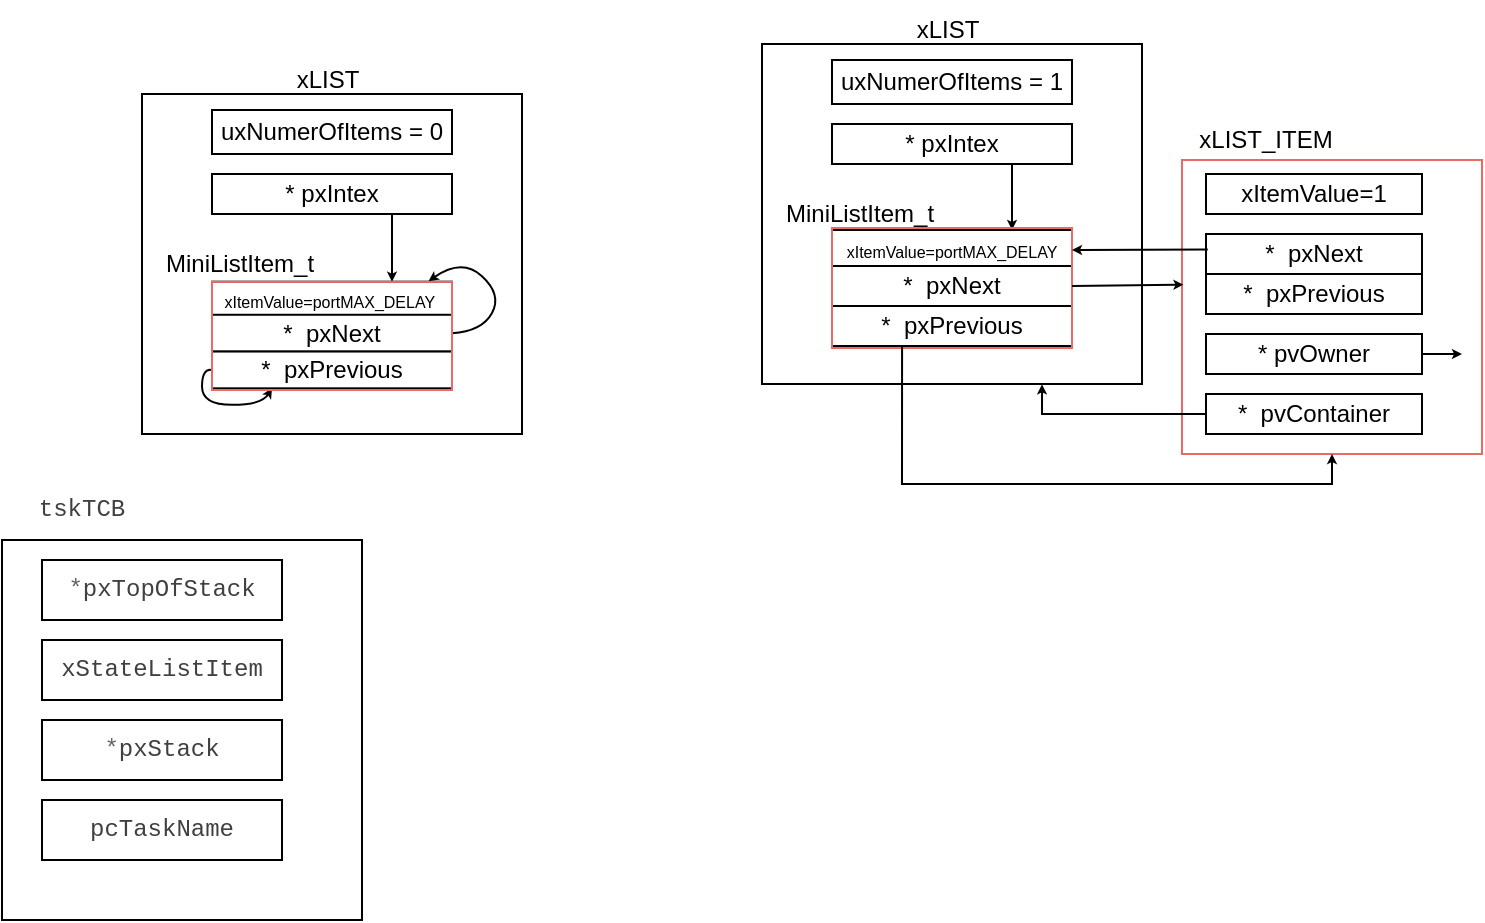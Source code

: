 <mxfile version="24.0.4" type="device">
  <diagram name="第 1 页" id="mxq4TBprBlyjqkpHflmD">
    <mxGraphModel dx="1185" dy="688" grid="1" gridSize="10" guides="1" tooltips="1" connect="1" arrows="1" fold="1" page="1" pageScale="1" pageWidth="827" pageHeight="1169" math="0" shadow="0">
      <root>
        <mxCell id="0" />
        <mxCell id="1" parent="0" />
        <mxCell id="mA-yETejkcplVEVs_X01-1" value="" style="group" vertex="1" connectable="0" parent="1">
          <mxGeometry x="110" y="35" width="190" height="192" as="geometry" />
        </mxCell>
        <mxCell id="mA-yETejkcplVEVs_X01-2" value="&lt;div&gt;&lt;span style=&quot;background-color: initial;&quot;&gt;&amp;nbsp; &lt;br&gt;&amp;nbsp; &amp;nbsp;MiniListItem_t&lt;/span&gt;&lt;br&gt;&lt;/div&gt;&lt;div&gt;&lt;br&gt;&lt;/div&gt;" style="rounded=0;whiteSpace=wrap;html=1;align=left;container=0;" vertex="1" parent="mA-yETejkcplVEVs_X01-1">
          <mxGeometry y="22" width="190" height="170" as="geometry" />
        </mxCell>
        <mxCell id="mA-yETejkcplVEVs_X01-3" value="&lt;span style=&quot;text-align: left;&quot;&gt;xLIST&lt;/span&gt;" style="text;html=1;align=center;verticalAlign=middle;whiteSpace=wrap;rounded=0;container=0;" vertex="1" parent="mA-yETejkcplVEVs_X01-1">
          <mxGeometry x="63" width="60" height="30" as="geometry" />
        </mxCell>
        <mxCell id="mA-yETejkcplVEVs_X01-4" value="&lt;span style=&quot;text-align: left;&quot;&gt;uxNumerOfItems = 0&lt;/span&gt;" style="rounded=0;whiteSpace=wrap;html=1;container=0;" vertex="1" parent="mA-yETejkcplVEVs_X01-1">
          <mxGeometry x="35" y="30" width="120" height="22" as="geometry" />
        </mxCell>
        <mxCell id="mA-yETejkcplVEVs_X01-5" value="&lt;span style=&quot;text-align: left;&quot;&gt;* pxIntex&lt;/span&gt;" style="rounded=0;whiteSpace=wrap;html=1;container=0;" vertex="1" parent="mA-yETejkcplVEVs_X01-1">
          <mxGeometry x="35" y="62" width="120" height="20" as="geometry" />
        </mxCell>
        <mxCell id="mA-yETejkcplVEVs_X01-6" value="" style="endArrow=classic;html=1;rounded=0;exitX=0.75;exitY=1;exitDx=0;exitDy=0;entryX=0.75;entryY=0;entryDx=0;entryDy=0;endSize=2;" edge="1" parent="mA-yETejkcplVEVs_X01-1" source="mA-yETejkcplVEVs_X01-5" target="mA-yETejkcplVEVs_X01-7">
          <mxGeometry width="50" height="50" relative="1" as="geometry">
            <mxPoint x="170" y="122" as="sourcePoint" />
            <mxPoint x="220" y="72" as="targetPoint" />
          </mxGeometry>
        </mxCell>
        <mxCell id="mA-yETejkcplVEVs_X01-7" value="&lt;font style=&quot;font-size: 8px;&quot;&gt;xItemValue=portMAX_DELAY&amp;nbsp;&lt;/font&gt;" style="rounded=0;whiteSpace=wrap;html=1;container=0;" vertex="1" parent="mA-yETejkcplVEVs_X01-1">
          <mxGeometry x="35" y="115.839" width="120" height="18.387" as="geometry" />
        </mxCell>
        <mxCell id="mA-yETejkcplVEVs_X01-8" value="*&amp;nbsp; pxNext" style="rounded=0;whiteSpace=wrap;html=1;container=0;" vertex="1" parent="mA-yETejkcplVEVs_X01-1">
          <mxGeometry x="35" y="132.387" width="120" height="18.387" as="geometry" />
        </mxCell>
        <mxCell id="mA-yETejkcplVEVs_X01-9" value="*&amp;nbsp; pxPrevious" style="rounded=0;whiteSpace=wrap;html=1;container=0;" vertex="1" parent="mA-yETejkcplVEVs_X01-1">
          <mxGeometry x="35" y="150.774" width="120" height="18.387" as="geometry" />
        </mxCell>
        <mxCell id="mA-yETejkcplVEVs_X01-10" value="" style="curved=1;endArrow=classic;html=1;rounded=0;exitX=1;exitY=0.5;exitDx=0;exitDy=0;entryX=0.902;entryY=-0.011;entryDx=0;entryDy=0;entryPerimeter=0;endSize=2;" edge="1" parent="mA-yETejkcplVEVs_X01-1" source="mA-yETejkcplVEVs_X01-8" target="mA-yETejkcplVEVs_X01-7">
          <mxGeometry width="50" height="50" relative="1" as="geometry">
            <mxPoint x="160" y="140.661" as="sourcePoint" />
            <mxPoint x="140" y="113.081" as="targetPoint" />
            <Array as="points">
              <mxPoint x="170" y="140.661" />
              <mxPoint x="180" y="122.274" />
              <mxPoint x="160" y="103.887" />
            </Array>
          </mxGeometry>
        </mxCell>
        <mxCell id="mA-yETejkcplVEVs_X01-11" value="" style="curved=1;endArrow=classic;html=1;rounded=0;entryX=0.25;entryY=1;entryDx=0;entryDy=0;exitX=0;exitY=0.5;exitDx=0;exitDy=0;endSize=2;" edge="1" parent="mA-yETejkcplVEVs_X01-1" source="mA-yETejkcplVEVs_X01-9" target="mA-yETejkcplVEVs_X01-9">
          <mxGeometry width="50" height="50" relative="1" as="geometry">
            <mxPoint x="10" y="177.435" as="sourcePoint" />
            <mxPoint x="60" y="131.468" as="targetPoint" />
            <Array as="points">
              <mxPoint x="30" y="159.048" />
              <mxPoint x="30" y="177.435" />
              <mxPoint x="60" y="177.435" />
            </Array>
          </mxGeometry>
        </mxCell>
        <mxCell id="mA-yETejkcplVEVs_X01-12" value="" style="group;strokeColor=#EA6B66;container=0;" vertex="1" connectable="0" parent="mA-yETejkcplVEVs_X01-1">
          <mxGeometry x="35" y="115.97" width="120" height="54.03" as="geometry" />
        </mxCell>
        <mxCell id="mA-yETejkcplVEVs_X01-13" value="" style="rounded=0;whiteSpace=wrap;html=1;strokeColor=#EA6B66;" vertex="1" parent="1">
          <mxGeometry x="630" y="90" width="150" height="147" as="geometry" />
        </mxCell>
        <mxCell id="mA-yETejkcplVEVs_X01-14" value="xLIST_ITEM" style="text;html=1;align=center;verticalAlign=middle;whiteSpace=wrap;rounded=0;" vertex="1" parent="1">
          <mxGeometry x="642" y="65" width="60" height="30" as="geometry" />
        </mxCell>
        <mxCell id="mA-yETejkcplVEVs_X01-15" value="* pvOwner" style="rounded=0;whiteSpace=wrap;html=1;" vertex="1" parent="1">
          <mxGeometry x="642" y="177" width="108" height="20" as="geometry" />
        </mxCell>
        <mxCell id="mA-yETejkcplVEVs_X01-16" value="*&amp;nbsp; pvContainer" style="rounded=0;whiteSpace=wrap;html=1;" vertex="1" parent="1">
          <mxGeometry x="642" y="207" width="108" height="20" as="geometry" />
        </mxCell>
        <mxCell id="mA-yETejkcplVEVs_X01-17" value="" style="group" vertex="1" connectable="0" parent="1">
          <mxGeometry x="642" y="127" width="108" height="40" as="geometry" />
        </mxCell>
        <mxCell id="mA-yETejkcplVEVs_X01-18" value="*&amp;nbsp; pxNext" style="rounded=0;whiteSpace=wrap;html=1;" vertex="1" parent="mA-yETejkcplVEVs_X01-17">
          <mxGeometry width="108" height="20" as="geometry" />
        </mxCell>
        <mxCell id="mA-yETejkcplVEVs_X01-19" value="*&amp;nbsp; pxPrevious" style="rounded=0;whiteSpace=wrap;html=1;" vertex="1" parent="mA-yETejkcplVEVs_X01-17">
          <mxGeometry y="20" width="108" height="20" as="geometry" />
        </mxCell>
        <mxCell id="mA-yETejkcplVEVs_X01-20" value="xItemValue=1" style="rounded=0;whiteSpace=wrap;html=1;" vertex="1" parent="1">
          <mxGeometry x="642" y="97" width="108" height="20" as="geometry" />
        </mxCell>
        <mxCell id="mA-yETejkcplVEVs_X01-21" value="" style="endArrow=classic;html=1;rounded=0;exitX=0;exitY=0.5;exitDx=0;exitDy=0;entryX=0.737;entryY=1.001;entryDx=0;entryDy=0;entryPerimeter=0;endSize=2;" edge="1" parent="1" source="mA-yETejkcplVEVs_X01-16" target="mA-yETejkcplVEVs_X01-23">
          <mxGeometry width="50" height="50" relative="1" as="geometry">
            <mxPoint x="640" y="222" as="sourcePoint" />
            <mxPoint x="690" y="172" as="targetPoint" />
            <Array as="points">
              <mxPoint x="560" y="217" />
            </Array>
          </mxGeometry>
        </mxCell>
        <mxCell id="mA-yETejkcplVEVs_X01-22" value="" style="endArrow=classic;html=1;rounded=0;exitX=1;exitY=0.5;exitDx=0;exitDy=0;endSize=2;" edge="1" parent="1" source="mA-yETejkcplVEVs_X01-15">
          <mxGeometry width="50" height="50" relative="1" as="geometry">
            <mxPoint x="750" y="192" as="sourcePoint" />
            <mxPoint x="770" y="187" as="targetPoint" />
          </mxGeometry>
        </mxCell>
        <mxCell id="mA-yETejkcplVEVs_X01-23" value="&lt;div&gt;&lt;span style=&quot;background-color: initial;&quot;&gt;&amp;nbsp; &lt;br&gt;&amp;nbsp; &amp;nbsp;MiniListItem_t&lt;/span&gt;&lt;br&gt;&lt;/div&gt;&lt;div&gt;&lt;br&gt;&lt;/div&gt;" style="rounded=0;whiteSpace=wrap;html=1;align=left;container=0;" vertex="1" parent="1">
          <mxGeometry x="420" y="32" width="190" height="170" as="geometry" />
        </mxCell>
        <mxCell id="mA-yETejkcplVEVs_X01-24" value="&lt;span style=&quot;text-align: left;&quot;&gt;xLIST&lt;/span&gt;" style="text;html=1;align=center;verticalAlign=middle;whiteSpace=wrap;rounded=0;container=0;" vertex="1" parent="1">
          <mxGeometry x="483" y="10" width="60" height="30" as="geometry" />
        </mxCell>
        <mxCell id="mA-yETejkcplVEVs_X01-25" value="&lt;span style=&quot;text-align: left;&quot;&gt;uxNumerOfItems = 1&lt;/span&gt;" style="rounded=0;whiteSpace=wrap;html=1;container=0;" vertex="1" parent="1">
          <mxGeometry x="455" y="40" width="120" height="22" as="geometry" />
        </mxCell>
        <mxCell id="mA-yETejkcplVEVs_X01-26" value="&lt;span style=&quot;text-align: left;&quot;&gt;* pxIntex&lt;/span&gt;" style="rounded=0;whiteSpace=wrap;html=1;container=0;" vertex="1" parent="1">
          <mxGeometry x="455" y="72" width="120" height="20" as="geometry" />
        </mxCell>
        <mxCell id="mA-yETejkcplVEVs_X01-27" value="" style="endArrow=classic;html=1;rounded=0;exitX=0.75;exitY=1;exitDx=0;exitDy=0;entryX=0.75;entryY=0;entryDx=0;entryDy=0;endSize=2;" edge="1" parent="1" source="mA-yETejkcplVEVs_X01-26" target="mA-yETejkcplVEVs_X01-28">
          <mxGeometry width="50" height="50" relative="1" as="geometry">
            <mxPoint x="590" y="132" as="sourcePoint" />
            <mxPoint x="640" y="82" as="targetPoint" />
          </mxGeometry>
        </mxCell>
        <mxCell id="mA-yETejkcplVEVs_X01-28" value="&lt;font style=&quot;font-size: 8px;&quot;&gt;xItemValue=portMAX_DELAY&lt;/font&gt;" style="rounded=0;whiteSpace=wrap;html=1;container=0;" vertex="1" parent="1">
          <mxGeometry x="455" y="125" width="120" height="20" as="geometry" />
        </mxCell>
        <mxCell id="mA-yETejkcplVEVs_X01-29" value="*&amp;nbsp; pxNext" style="rounded=0;whiteSpace=wrap;html=1;container=0;" vertex="1" parent="1">
          <mxGeometry x="455" y="143" width="120" height="20" as="geometry" />
        </mxCell>
        <mxCell id="mA-yETejkcplVEVs_X01-30" value="*&amp;nbsp; pxPrevious" style="rounded=0;whiteSpace=wrap;html=1;container=0;" vertex="1" parent="1">
          <mxGeometry x="455" y="163" width="120" height="20" as="geometry" />
        </mxCell>
        <mxCell id="mA-yETejkcplVEVs_X01-31" value="" style="rounded=0;whiteSpace=wrap;html=1;strokeColor=#EA6B66;align=left;verticalAlign=middle;fontFamily=Helvetica;fontSize=12;fontColor=default;fillColor=none;movable=1;resizable=1;rotatable=1;deletable=1;editable=1;locked=0;connectable=1;" vertex="1" parent="1">
          <mxGeometry x="455" y="124" width="120" height="60" as="geometry" />
        </mxCell>
        <mxCell id="mA-yETejkcplVEVs_X01-32" value="" style="endArrow=classic;html=1;rounded=0;exitX=0.008;exitY=0.387;exitDx=0;exitDy=0;entryX=1;entryY=0.5;entryDx=0;entryDy=0;endSize=2;exitPerimeter=0;" edge="1" parent="1" source="mA-yETejkcplVEVs_X01-18" target="mA-yETejkcplVEVs_X01-28">
          <mxGeometry width="50" height="50" relative="1" as="geometry">
            <mxPoint x="586" y="135.5" as="sourcePoint" />
            <mxPoint x="642" y="134.5" as="targetPoint" />
          </mxGeometry>
        </mxCell>
        <mxCell id="mA-yETejkcplVEVs_X01-33" value="" style="endArrow=classic;html=1;rounded=0;exitX=1;exitY=0.5;exitDx=0;exitDy=0;entryX=0.005;entryY=0.424;entryDx=0;entryDy=0;entryPerimeter=0;endSize=2;" edge="1" parent="1" source="mA-yETejkcplVEVs_X01-29" target="mA-yETejkcplVEVs_X01-13">
          <mxGeometry width="50" height="50" relative="1" as="geometry">
            <mxPoint x="570" y="162" as="sourcePoint" />
            <mxPoint x="620" y="112" as="targetPoint" />
          </mxGeometry>
        </mxCell>
        <mxCell id="mA-yETejkcplVEVs_X01-34" value="" style="endArrow=classic;html=1;rounded=0;exitX=0.292;exitY=1.007;exitDx=0;exitDy=0;entryX=0.5;entryY=1;entryDx=0;entryDy=0;exitPerimeter=0;endSize=2;" edge="1" parent="1" source="mA-yETejkcplVEVs_X01-30" target="mA-yETejkcplVEVs_X01-13">
          <mxGeometry width="50" height="50" relative="1" as="geometry">
            <mxPoint x="510" y="272" as="sourcePoint" />
            <mxPoint x="560" y="222" as="targetPoint" />
            <Array as="points">
              <mxPoint x="490" y="252" />
              <mxPoint x="705" y="252" />
            </Array>
          </mxGeometry>
        </mxCell>
        <mxCell id="mA-yETejkcplVEVs_X01-39" value="" style="rounded=0;whiteSpace=wrap;html=1;" vertex="1" parent="1">
          <mxGeometry x="40" y="280" width="180" height="190" as="geometry" />
        </mxCell>
        <mxCell id="mA-yETejkcplVEVs_X01-40" value="&lt;pre style=&quot;box-sizing: border-box; font-family: SFMono-Regular, Menlo, Monaco, Consolas, &amp;quot;Liberation Mono&amp;quot;, &amp;quot;Courier New&amp;quot;, Courier, monospace; line-height: 1.4; margin-top: 0px; margin-bottom: 0px; padding: 12px; overflow: auto; color: rgb(64, 64, 64); text-align: start;&quot;&gt;&lt;span style=&quot;box-sizing: border-box;&quot; class=&quot;n&quot;&gt;tskTCB&lt;/span&gt;&lt;/pre&gt;" style="text;html=1;align=center;verticalAlign=middle;whiteSpace=wrap;rounded=0;" vertex="1" parent="1">
          <mxGeometry x="50" y="250" width="60" height="30" as="geometry" />
        </mxCell>
        <mxCell id="mA-yETejkcplVEVs_X01-41" value="&lt;pre style=&quot;box-sizing: border-box; font-family: SFMono-Regular, Menlo, Monaco, Consolas, &amp;quot;Liberation Mono&amp;quot;, &amp;quot;Courier New&amp;quot;, Courier, monospace; line-height: 1.4; margin-top: 0px; margin-bottom: 0px; padding: 12px; overflow: auto; color: rgb(64, 64, 64); text-align: start;&quot;&gt;&lt;span style=&quot;box-sizing: border-box; color: rgb(102, 102, 102);&quot; class=&quot;o&quot;&gt;*&lt;/span&gt;&lt;span style=&quot;box-sizing: border-box;&quot; class=&quot;n&quot;&gt;pxTopOfStack&lt;/span&gt;&lt;/pre&gt;" style="rounded=0;whiteSpace=wrap;html=1;" vertex="1" parent="1">
          <mxGeometry x="60" y="290" width="120" height="30" as="geometry" />
        </mxCell>
        <mxCell id="mA-yETejkcplVEVs_X01-42" value="&lt;pre style=&quot;box-sizing: border-box; font-family: SFMono-Regular, Menlo, Monaco, Consolas, &amp;quot;Liberation Mono&amp;quot;, &amp;quot;Courier New&amp;quot;, Courier, monospace; line-height: 1.4; margin-top: 0px; margin-bottom: 0px; padding: 12px; overflow: auto; color: rgb(64, 64, 64); text-align: start;&quot;&gt;&lt;pre style=&quot;box-sizing: border-box; font-family: SFMono-Regular, Menlo, Monaco, Consolas, &amp;quot;Liberation Mono&amp;quot;, &amp;quot;Courier New&amp;quot;, Courier, monospace; line-height: 1.4; margin-top: 0px; margin-bottom: 0px; padding: 12px; overflow: auto;&quot;&gt;&lt;span style=&quot;box-sizing: border-box;&quot; class=&quot;n&quot;&gt;xStateListItem&lt;/span&gt;&lt;/pre&gt;&lt;/pre&gt;" style="rounded=0;whiteSpace=wrap;html=1;" vertex="1" parent="1">
          <mxGeometry x="60" y="330" width="120" height="30" as="geometry" />
        </mxCell>
        <mxCell id="mA-yETejkcplVEVs_X01-43" value="&lt;pre style=&quot;box-sizing: border-box; font-family: SFMono-Regular, Menlo, Monaco, Consolas, &amp;quot;Liberation Mono&amp;quot;, &amp;quot;Courier New&amp;quot;, Courier, monospace; line-height: 1.4; margin-top: 0px; margin-bottom: 0px; padding: 12px; overflow: auto; color: rgb(64, 64, 64); text-align: start;&quot;&gt;&lt;pre style=&quot;box-sizing: border-box; font-family: SFMono-Regular, Menlo, Monaco, Consolas, &amp;quot;Liberation Mono&amp;quot;, &amp;quot;Courier New&amp;quot;, Courier, monospace; line-height: 1.4; margin-top: 0px; margin-bottom: 0px; padding: 12px; overflow: auto;&quot;&gt;&lt;span style=&quot;box-sizing: border-box; color: rgb(102, 102, 102);&quot; class=&quot;o&quot;&gt;*&lt;/span&gt;&lt;span style=&quot;box-sizing: border-box;&quot; class=&quot;n&quot;&gt;pxStack&lt;/span&gt;&lt;/pre&gt;&lt;/pre&gt;" style="rounded=0;whiteSpace=wrap;html=1;" vertex="1" parent="1">
          <mxGeometry x="60" y="370" width="120" height="30" as="geometry" />
        </mxCell>
        <mxCell id="mA-yETejkcplVEVs_X01-44" value="&lt;pre style=&quot;box-sizing: border-box; font-family: SFMono-Regular, Menlo, Monaco, Consolas, &amp;quot;Liberation Mono&amp;quot;, &amp;quot;Courier New&amp;quot;, Courier, monospace; line-height: 1.4; margin-top: 0px; margin-bottom: 0px; padding: 12px; overflow: auto; color: rgb(64, 64, 64); text-align: start;&quot;&gt;&lt;pre style=&quot;box-sizing: border-box; font-family: SFMono-Regular, Menlo, Monaco, Consolas, &amp;quot;Liberation Mono&amp;quot;, &amp;quot;Courier New&amp;quot;, Courier, monospace; line-height: 1.4; margin-top: 0px; margin-bottom: 0px; padding: 12px; overflow: auto;&quot;&gt;&lt;span style=&quot;box-sizing: border-box;&quot; class=&quot;n&quot;&gt;pcTaskName&lt;/span&gt;&lt;/pre&gt;&lt;/pre&gt;" style="rounded=0;whiteSpace=wrap;html=1;" vertex="1" parent="1">
          <mxGeometry x="60" y="410" width="120" height="30" as="geometry" />
        </mxCell>
      </root>
    </mxGraphModel>
  </diagram>
</mxfile>
